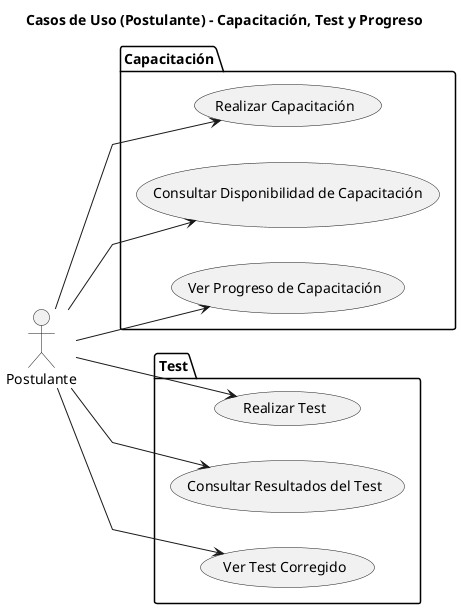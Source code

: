 @startuml
title Casos de Uso (Postulante) - Capacitación, Test y Progreso

skinparam {
    NoteBackgroundColor #whiteSmoke
    NoteBorderColor #green
    linetype polyline
}

left to right direction

actor Postulante

folder "Capacitación" as capacitacion {
    Postulante --> (Realizar Capacitación)
    Postulante --> (Consultar Disponibilidad de Capacitación)
    Postulante --> (Ver Progreso de Capacitación)
}

folder "Test" as test {
    Postulante --> (Realizar Test)
    Postulante --> (Consultar Resultados del Test)
    Postulante --> (Ver Test Corregido)
}

@enduml
